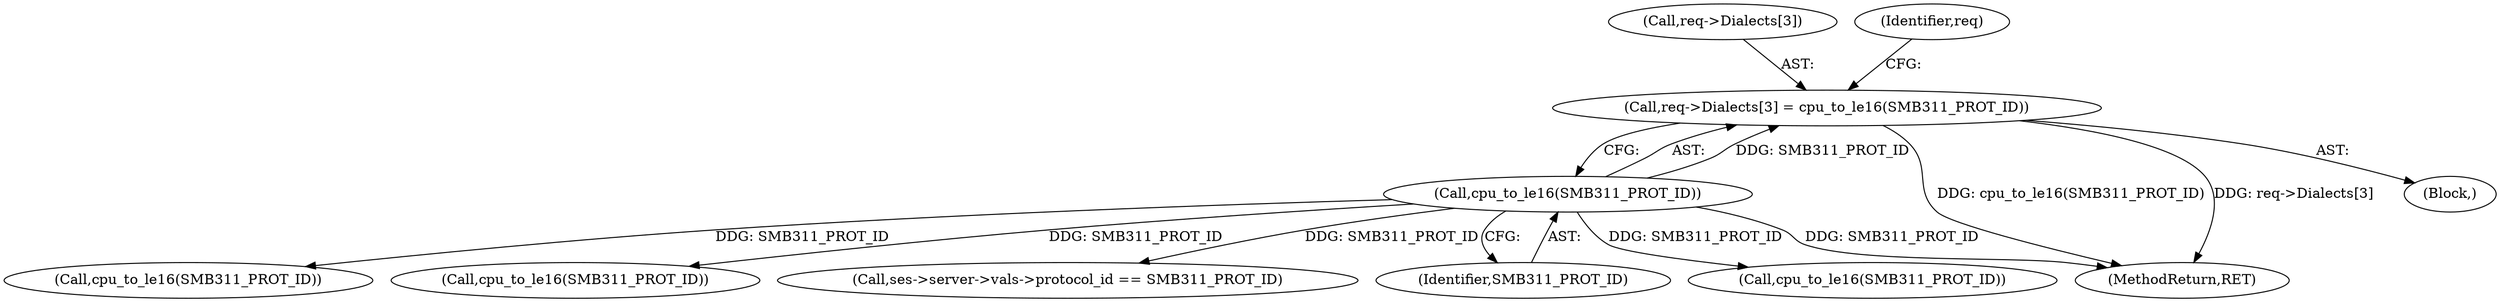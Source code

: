 digraph "0_linux_b57a55e2200ede754e4dc9cce4ba9402544b9365@array" {
"1000263" [label="(Call,req->Dialects[3] = cpu_to_le16(SMB311_PROT_ID))"];
"1000269" [label="(Call,cpu_to_le16(SMB311_PROT_ID))"];
"1000264" [label="(Call,req->Dialects[3])"];
"1000806" [label="(Call,cpu_to_le16(SMB311_PROT_ID))"];
"1000273" [label="(Identifier,req)"];
"1000269" [label="(Call,cpu_to_le16(SMB311_PROT_ID))"];
"1000831" [label="(MethodReturn,RET)"];
"1000558" [label="(Call,cpu_to_le16(SMB311_PROT_ID))"];
"1000263" [label="(Call,req->Dialects[3] = cpu_to_le16(SMB311_PROT_ID))"];
"1000372" [label="(Call,ses->server->vals->protocol_id == SMB311_PROT_ID)"];
"1000238" [label="(Block,)"];
"1000270" [label="(Identifier,SMB311_PROT_ID)"];
"1000648" [label="(Call,cpu_to_le16(SMB311_PROT_ID))"];
"1000263" -> "1000238"  [label="AST: "];
"1000263" -> "1000269"  [label="CFG: "];
"1000264" -> "1000263"  [label="AST: "];
"1000269" -> "1000263"  [label="AST: "];
"1000273" -> "1000263"  [label="CFG: "];
"1000263" -> "1000831"  [label="DDG: cpu_to_le16(SMB311_PROT_ID)"];
"1000263" -> "1000831"  [label="DDG: req->Dialects[3]"];
"1000269" -> "1000263"  [label="DDG: SMB311_PROT_ID"];
"1000269" -> "1000270"  [label="CFG: "];
"1000270" -> "1000269"  [label="AST: "];
"1000269" -> "1000831"  [label="DDG: SMB311_PROT_ID"];
"1000269" -> "1000372"  [label="DDG: SMB311_PROT_ID"];
"1000269" -> "1000558"  [label="DDG: SMB311_PROT_ID"];
"1000269" -> "1000648"  [label="DDG: SMB311_PROT_ID"];
"1000269" -> "1000806"  [label="DDG: SMB311_PROT_ID"];
}
